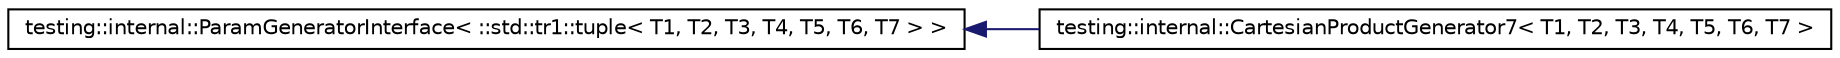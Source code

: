 digraph G
{
  edge [fontname="Helvetica",fontsize="10",labelfontname="Helvetica",labelfontsize="10"];
  node [fontname="Helvetica",fontsize="10",shape=record];
  rankdir="LR";
  Node1 [label="testing::internal::ParamGeneratorInterface\< ::std::tr1::tuple\< T1, T2, T3, T4, T5, T6, T7 \> \>",height=0.2,width=0.4,color="black", fillcolor="white", style="filled",URL="$classtesting_1_1internal_1_1ParamGeneratorInterface.html"];
  Node1 -> Node2 [dir="back",color="midnightblue",fontsize="10",style="solid",fontname="Helvetica"];
  Node2 [label="testing::internal::CartesianProductGenerator7\< T1, T2, T3, T4, T5, T6, T7 \>",height=0.2,width=0.4,color="black", fillcolor="white", style="filled",URL="$classtesting_1_1internal_1_1CartesianProductGenerator7.html"];
}
